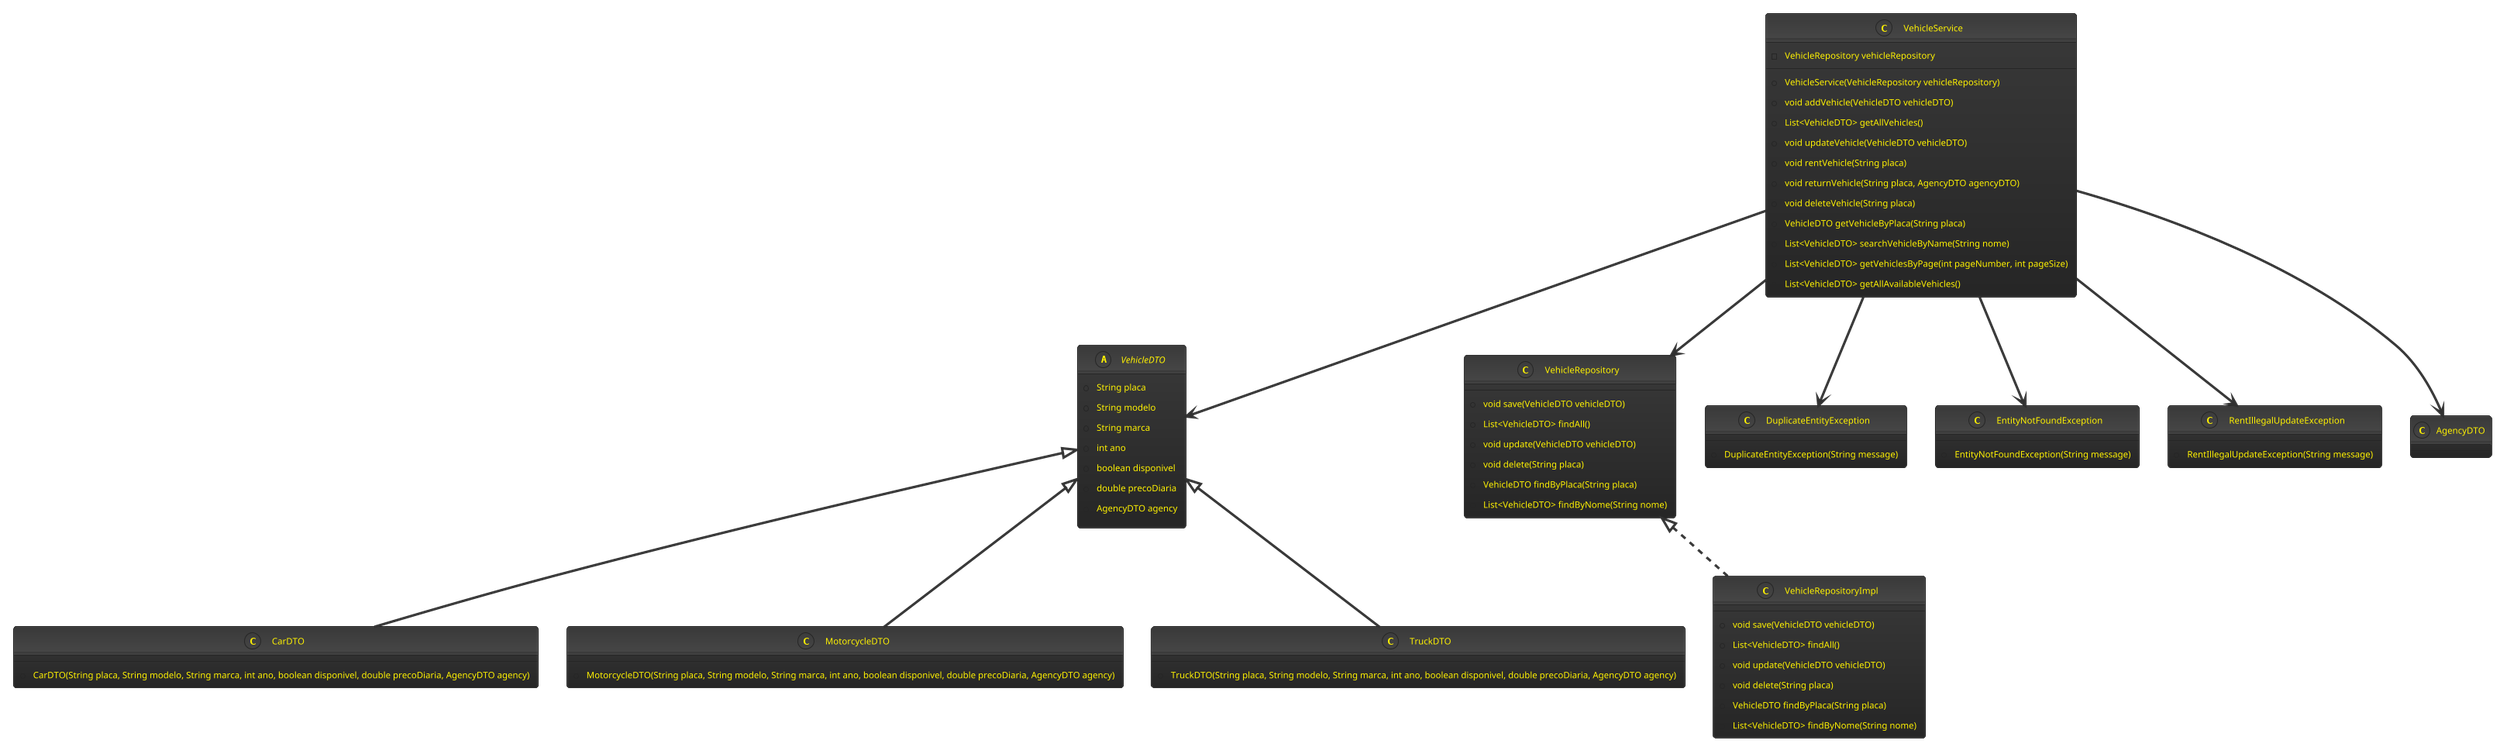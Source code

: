 @startuml
!theme black-knight
abstract class VehicleDTO {
    +String placa
    +String modelo
    +String marca
    +int ano
    +boolean disponivel
    +double precoDiaria
    +AgencyDTO agency
}

class CarDTO {
    +CarDTO(String placa, String modelo, String marca, int ano, boolean disponivel, double precoDiaria, AgencyDTO agency)
}

class MotorcycleDTO {
    +MotorcycleDTO(String placa, String modelo, String marca, int ano, boolean disponivel, double precoDiaria, AgencyDTO agency)
}

class TruckDTO {
    +TruckDTO(String placa, String modelo, String marca, int ano, boolean disponivel, double precoDiaria, AgencyDTO agency)
}

class VehicleRepository {
    +void save(VehicleDTO vehicleDTO)
    +List<VehicleDTO> findAll()
    +void update(VehicleDTO vehicleDTO)
    +void delete(String placa)
    +VehicleDTO findByPlaca(String placa)
    +List<VehicleDTO> findByNome(String nome)
}

class VehicleRepositoryImpl {
    +void save(VehicleDTO vehicleDTO)
    +List<VehicleDTO> findAll()
    +void update(VehicleDTO vehicleDTO)
    +void delete(String placa)
    +VehicleDTO findByPlaca(String placa)
    +List<VehicleDTO> findByNome(String nome)
}

class VehicleService {
    -VehicleRepository vehicleRepository
    +VehicleService(VehicleRepository vehicleRepository)
    +void addVehicle(VehicleDTO vehicleDTO)
    +List<VehicleDTO> getAllVehicles()
    +void updateVehicle(VehicleDTO vehicleDTO)
    +void rentVehicle(String placa)
    +void returnVehicle(String placa, AgencyDTO agencyDTO)
    +void deleteVehicle(String placa)
    +VehicleDTO getVehicleByPlaca(String placa)
    +List<VehicleDTO> searchVehicleByName(String nome)
    +List<VehicleDTO> getVehiclesByPage(int pageNumber, int pageSize)
    +List<VehicleDTO> getAllAvailableVehicles()
}

class DuplicateEntityException {
    +DuplicateEntityException(String message)
}

class EntityNotFoundException {
    +EntityNotFoundException(String message)
}

class RentIllegalUpdateException {
    +RentIllegalUpdateException(String message)
}

VehicleDTO <|-- CarDTO
VehicleDTO <|-- MotorcycleDTO
VehicleDTO <|-- TruckDTO
VehicleService --> VehicleRepository
VehicleService --> VehicleDTO
VehicleService --> AgencyDTO
VehicleService --> DuplicateEntityException
VehicleService --> EntityNotFoundException
VehicleService --> RentIllegalUpdateException
VehicleRepository <|.. VehicleRepositoryImpl
@enduml
